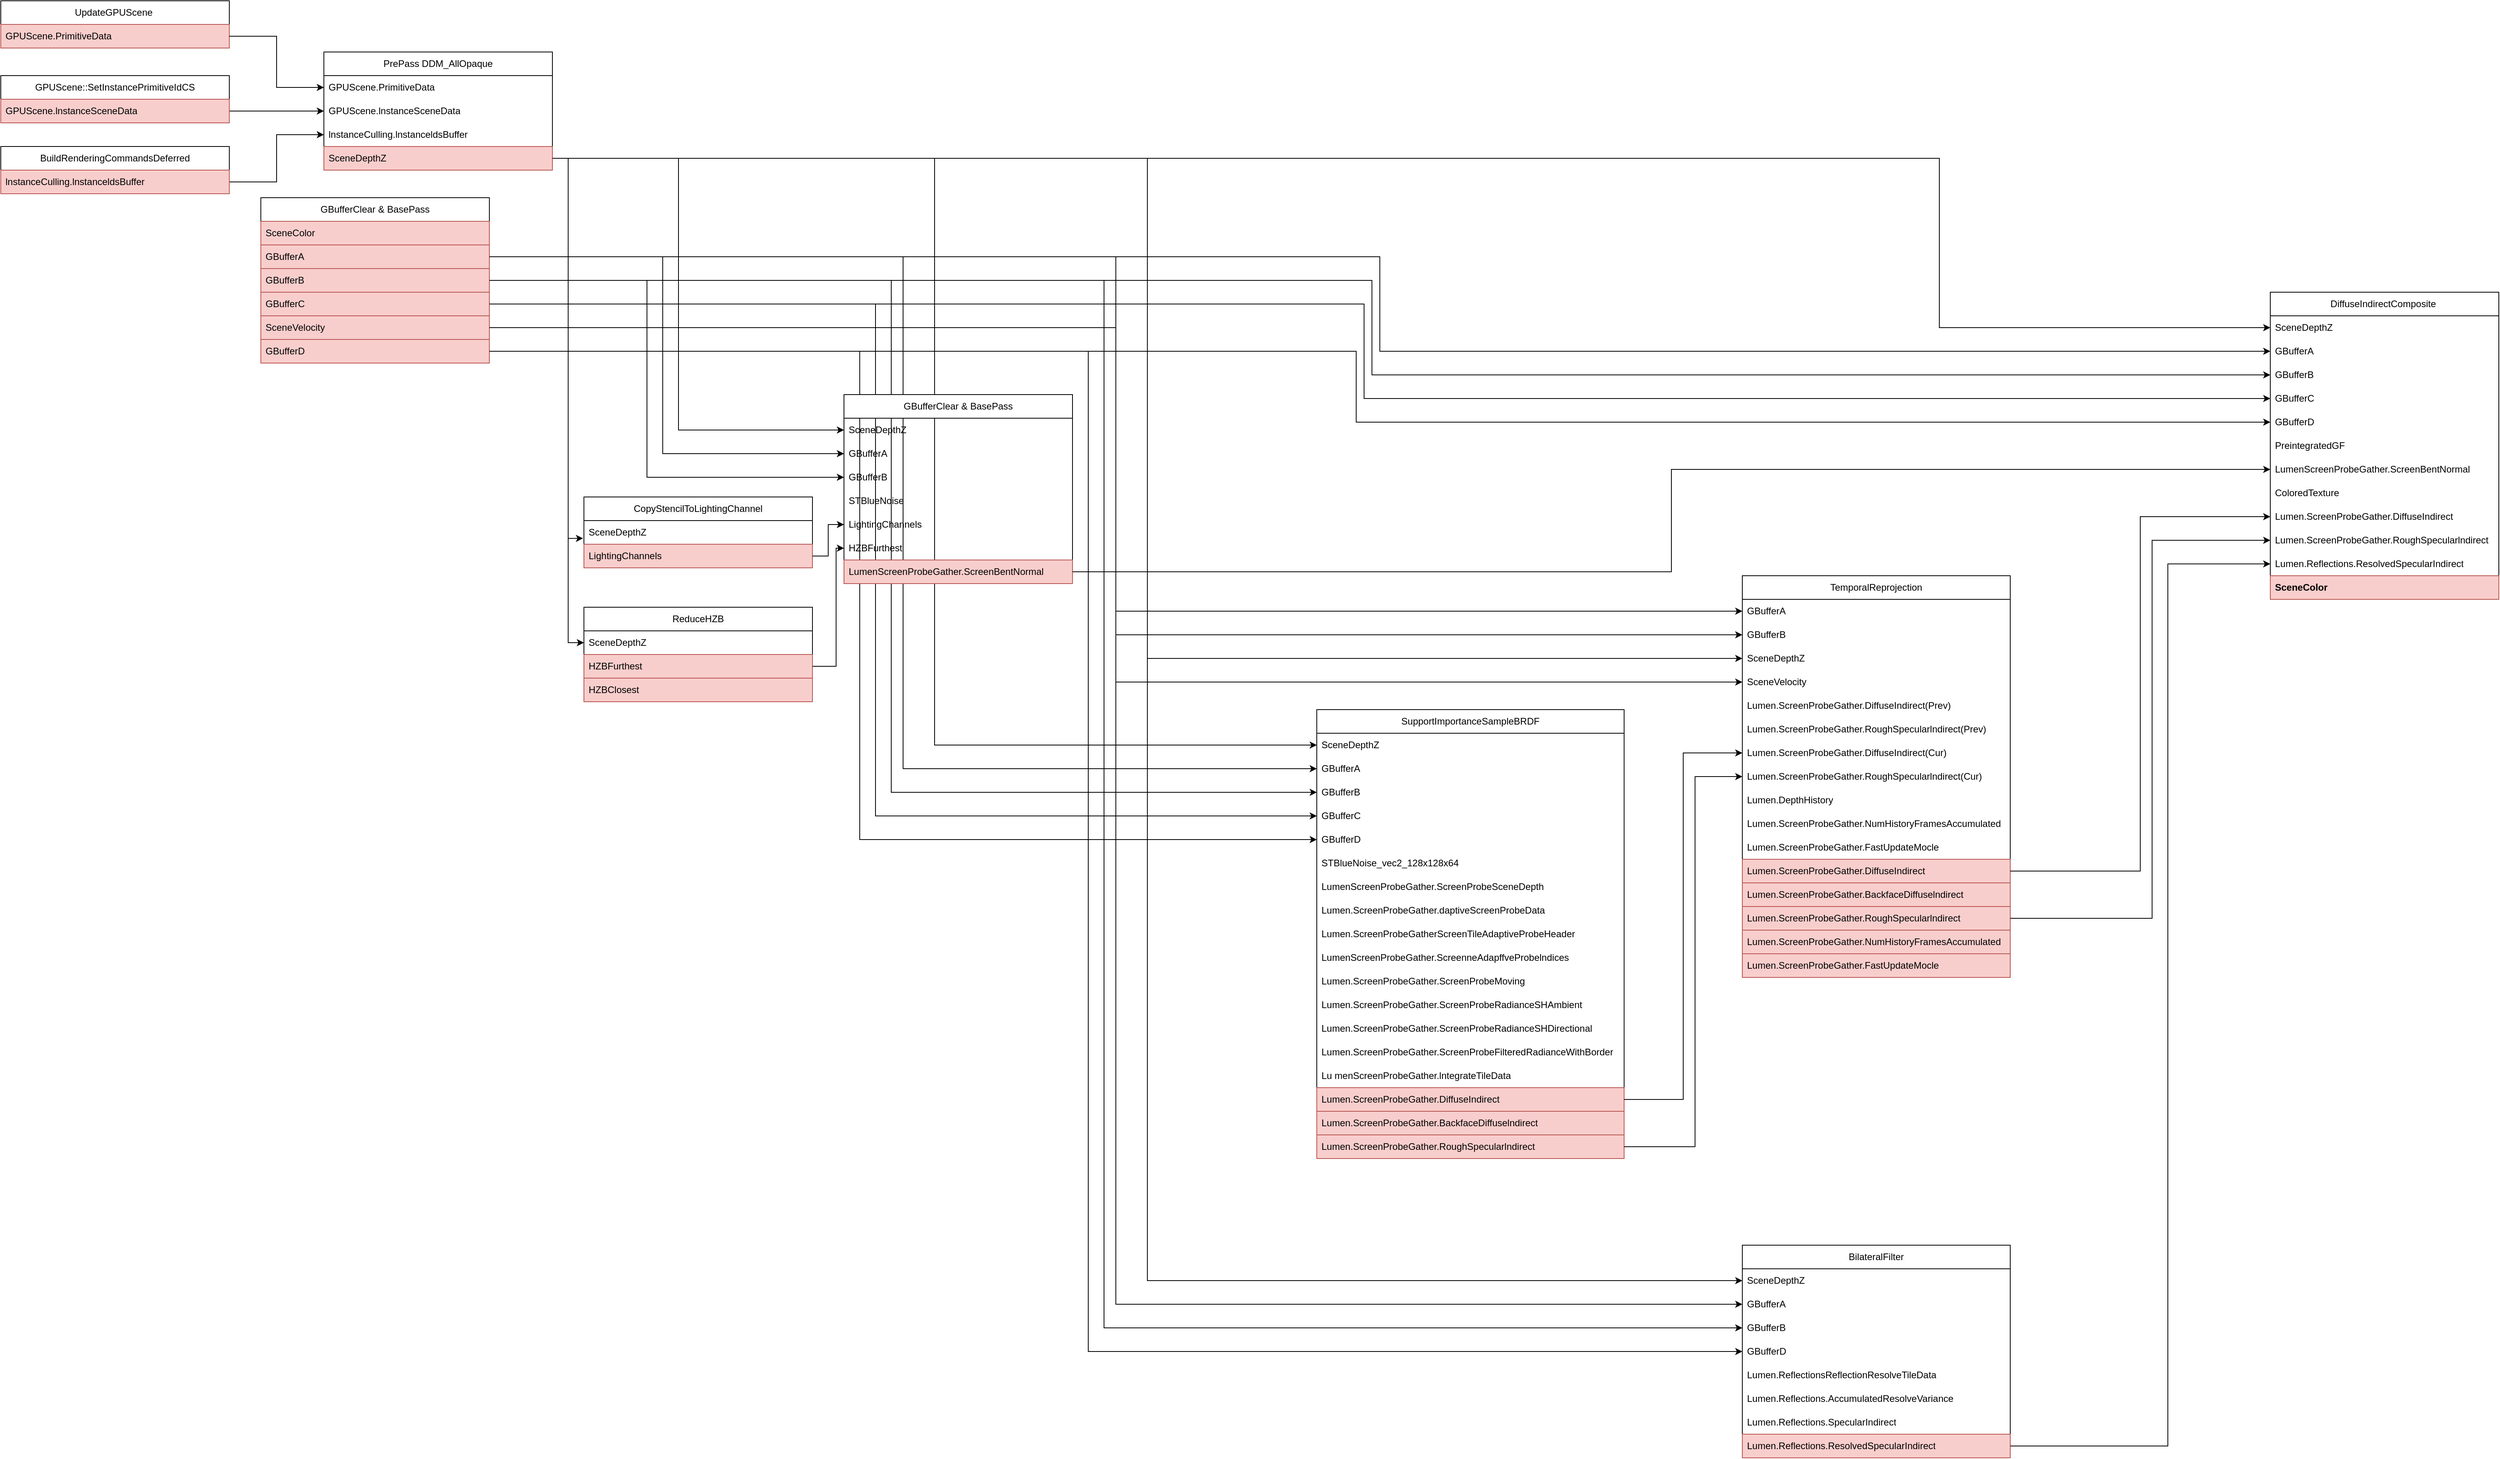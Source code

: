 <mxfile version="21.7.1" type="github">
  <diagram name="第 1 页" id="4HU5hoyHUDPmbO6uAjSz">
    <mxGraphModel dx="4314" dy="4370" grid="1" gridSize="10" guides="1" tooltips="1" connect="1" arrows="1" fold="1" page="1" pageScale="1" pageWidth="2339" pageHeight="3300" math="0" shadow="0">
      <root>
        <mxCell id="0" />
        <mxCell id="1" parent="0" />
        <mxCell id="sMzdsqoYVpJZI5a0lB-9-184" style="edgeStyle=orthogonalEdgeStyle;rounded=0;orthogonalLoop=1;jettySize=auto;html=1;entryX=0;entryY=0.5;entryDx=0;entryDy=0;" edge="1" parent="1" source="sMzdsqoYVpJZI5a0lB-9-53" target="sMzdsqoYVpJZI5a0lB-9-159">
          <mxGeometry relative="1" as="geometry" />
        </mxCell>
        <mxCell id="sMzdsqoYVpJZI5a0lB-9-183" style="edgeStyle=orthogonalEdgeStyle;rounded=0;orthogonalLoop=1;jettySize=auto;html=1;" edge="1" parent="1" source="sMzdsqoYVpJZI5a0lB-9-78" target="sMzdsqoYVpJZI5a0lB-9-173">
          <mxGeometry relative="1" as="geometry">
            <Array as="points">
              <mxPoint x="100" y="435" />
              <mxPoint x="100" y="1055" />
            </Array>
          </mxGeometry>
        </mxCell>
        <mxCell id="sMzdsqoYVpJZI5a0lB-9-182" style="edgeStyle=orthogonalEdgeStyle;rounded=0;orthogonalLoop=1;jettySize=auto;html=1;entryX=0;entryY=0.5;entryDx=0;entryDy=0;" edge="1" parent="1" source="sMzdsqoYVpJZI5a0lB-9-76" target="sMzdsqoYVpJZI5a0lB-9-174">
          <mxGeometry relative="1" as="geometry">
            <Array as="points">
              <mxPoint x="120" y="375" />
              <mxPoint x="120" y="1025" />
            </Array>
          </mxGeometry>
        </mxCell>
        <mxCell id="sMzdsqoYVpJZI5a0lB-9-180" style="edgeStyle=orthogonalEdgeStyle;rounded=0;orthogonalLoop=1;jettySize=auto;html=1;entryX=0;entryY=0.5;entryDx=0;entryDy=0;" edge="1" parent="1" source="sMzdsqoYVpJZI5a0lB-9-74" target="sMzdsqoYVpJZI5a0lB-9-157">
          <mxGeometry relative="1" as="geometry" />
        </mxCell>
        <mxCell id="sMzdsqoYVpJZI5a0lB-9-181" style="edgeStyle=orthogonalEdgeStyle;rounded=0;orthogonalLoop=1;jettySize=auto;html=1;entryX=0;entryY=0.5;entryDx=0;entryDy=0;" edge="1" parent="1" source="sMzdsqoYVpJZI5a0lB-9-75" target="sMzdsqoYVpJZI5a0lB-9-158">
          <mxGeometry relative="1" as="geometry">
            <Array as="points">
              <mxPoint x="140" y="345" />
              <mxPoint x="140" y="995" />
            </Array>
          </mxGeometry>
        </mxCell>
        <mxCell id="sMzdsqoYVpJZI5a0lB-9-35" value="DiffuseIndirectComposite&amp;nbsp;" style="swimlane;fontStyle=0;childLayout=stackLayout;horizontal=1;startSize=30;horizontalStack=0;resizeParent=1;resizeParentMax=0;resizeLast=0;collapsible=1;marginBottom=0;whiteSpace=wrap;html=1;" vertex="1" parent="1">
          <mxGeometry x="1890" y="360" width="290" height="390" as="geometry" />
        </mxCell>
        <mxCell id="sMzdsqoYVpJZI5a0lB-9-36" value="SceneDepthZ" style="text;strokeColor=none;fillColor=none;align=left;verticalAlign=middle;spacingLeft=4;spacingRight=4;overflow=hidden;points=[[0,0.5],[1,0.5]];portConstraint=eastwest;rotatable=0;whiteSpace=wrap;html=1;" vertex="1" parent="sMzdsqoYVpJZI5a0lB-9-35">
          <mxGeometry y="30" width="290" height="30" as="geometry" />
        </mxCell>
        <mxCell id="sMzdsqoYVpJZI5a0lB-9-37" value="GBufferA" style="text;strokeColor=none;fillColor=none;align=left;verticalAlign=middle;spacingLeft=4;spacingRight=4;overflow=hidden;points=[[0,0.5],[1,0.5]];portConstraint=eastwest;rotatable=0;whiteSpace=wrap;html=1;" vertex="1" parent="sMzdsqoYVpJZI5a0lB-9-35">
          <mxGeometry y="60" width="290" height="30" as="geometry" />
        </mxCell>
        <mxCell id="sMzdsqoYVpJZI5a0lB-9-38" value="GBufferB" style="text;strokeColor=none;fillColor=none;align=left;verticalAlign=middle;spacingLeft=4;spacingRight=4;overflow=hidden;points=[[0,0.5],[1,0.5]];portConstraint=eastwest;rotatable=0;whiteSpace=wrap;html=1;" vertex="1" parent="sMzdsqoYVpJZI5a0lB-9-35">
          <mxGeometry y="90" width="290" height="30" as="geometry" />
        </mxCell>
        <mxCell id="sMzdsqoYVpJZI5a0lB-9-41" value="GBufferC&amp;nbsp;" style="text;strokeColor=none;fillColor=none;align=left;verticalAlign=middle;spacingLeft=4;spacingRight=4;overflow=hidden;points=[[0,0.5],[1,0.5]];portConstraint=eastwest;rotatable=0;whiteSpace=wrap;html=1;" vertex="1" parent="sMzdsqoYVpJZI5a0lB-9-35">
          <mxGeometry y="120" width="290" height="30" as="geometry" />
        </mxCell>
        <mxCell id="sMzdsqoYVpJZI5a0lB-9-42" value="GBufferD&amp;nbsp;" style="text;strokeColor=none;fillColor=none;align=left;verticalAlign=middle;spacingLeft=4;spacingRight=4;overflow=hidden;points=[[0,0.5],[1,0.5]];portConstraint=eastwest;rotatable=0;whiteSpace=wrap;html=1;" vertex="1" parent="sMzdsqoYVpJZI5a0lB-9-35">
          <mxGeometry y="150" width="290" height="30" as="geometry" />
        </mxCell>
        <mxCell id="sMzdsqoYVpJZI5a0lB-9-43" value="PreintegratedGF" style="text;strokeColor=none;fillColor=none;align=left;verticalAlign=middle;spacingLeft=4;spacingRight=4;overflow=hidden;points=[[0,0.5],[1,0.5]];portConstraint=eastwest;rotatable=0;whiteSpace=wrap;html=1;" vertex="1" parent="sMzdsqoYVpJZI5a0lB-9-35">
          <mxGeometry y="180" width="290" height="30" as="geometry" />
        </mxCell>
        <mxCell id="sMzdsqoYVpJZI5a0lB-9-44" value="LumenScreenProbeGather.ScreenBentNormal" style="text;strokeColor=none;fillColor=none;align=left;verticalAlign=middle;spacingLeft=4;spacingRight=4;overflow=hidden;points=[[0,0.5],[1,0.5]];portConstraint=eastwest;rotatable=0;whiteSpace=wrap;html=1;" vertex="1" parent="sMzdsqoYVpJZI5a0lB-9-35">
          <mxGeometry y="210" width="290" height="30" as="geometry" />
        </mxCell>
        <mxCell id="sMzdsqoYVpJZI5a0lB-9-45" value="ColoredTexture" style="text;strokeColor=none;fillColor=none;align=left;verticalAlign=middle;spacingLeft=4;spacingRight=4;overflow=hidden;points=[[0,0.5],[1,0.5]];portConstraint=eastwest;rotatable=0;whiteSpace=wrap;html=1;" vertex="1" parent="sMzdsqoYVpJZI5a0lB-9-35">
          <mxGeometry y="240" width="290" height="30" as="geometry" />
        </mxCell>
        <mxCell id="sMzdsqoYVpJZI5a0lB-9-46" value="Lumen.ScreenProbeGather.DiffuseIndirect" style="text;strokeColor=none;fillColor=none;align=left;verticalAlign=middle;spacingLeft=4;spacingRight=4;overflow=hidden;points=[[0,0.5],[1,0.5]];portConstraint=eastwest;rotatable=0;whiteSpace=wrap;html=1;" vertex="1" parent="sMzdsqoYVpJZI5a0lB-9-35">
          <mxGeometry y="270" width="290" height="30" as="geometry" />
        </mxCell>
        <mxCell id="sMzdsqoYVpJZI5a0lB-9-47" value="Lumen.ScreenProbeGather.RoughSpecularlndirect" style="text;strokeColor=none;fillColor=none;align=left;verticalAlign=middle;spacingLeft=4;spacingRight=4;overflow=hidden;points=[[0,0.5],[1,0.5]];portConstraint=eastwest;rotatable=0;whiteSpace=wrap;html=1;" vertex="1" parent="sMzdsqoYVpJZI5a0lB-9-35">
          <mxGeometry y="300" width="290" height="30" as="geometry" />
        </mxCell>
        <mxCell id="sMzdsqoYVpJZI5a0lB-9-48" value="Lumen.Reflections.ResolvedSpecularIndirect" style="text;strokeColor=none;fillColor=none;align=left;verticalAlign=middle;spacingLeft=4;spacingRight=4;overflow=hidden;points=[[0,0.5],[1,0.5]];portConstraint=eastwest;rotatable=0;whiteSpace=wrap;html=1;" vertex="1" parent="sMzdsqoYVpJZI5a0lB-9-35">
          <mxGeometry y="330" width="290" height="30" as="geometry" />
        </mxCell>
        <mxCell id="sMzdsqoYVpJZI5a0lB-9-50" value="&lt;b&gt;SceneColor&lt;/b&gt;" style="text;strokeColor=#b85450;fillColor=#f8cecc;align=left;verticalAlign=middle;spacingLeft=4;spacingRight=4;overflow=hidden;points=[[0,0.5],[1,0.5]];portConstraint=eastwest;rotatable=0;whiteSpace=wrap;html=1;" vertex="1" parent="sMzdsqoYVpJZI5a0lB-9-35">
          <mxGeometry y="360" width="290" height="30" as="geometry" />
        </mxCell>
        <mxCell id="sMzdsqoYVpJZI5a0lB-9-52" value="PrePass&amp;nbsp;DDM_AllOpaque" style="swimlane;fontStyle=0;childLayout=stackLayout;horizontal=1;startSize=30;horizontalStack=0;resizeParent=1;resizeParentMax=0;resizeLast=0;collapsible=1;marginBottom=0;whiteSpace=wrap;html=1;" vertex="1" parent="1">
          <mxGeometry x="-580" y="55" width="290" height="150" as="geometry" />
        </mxCell>
        <mxCell id="sMzdsqoYVpJZI5a0lB-9-56" value="GPUScene.PrimitiveData" style="text;align=left;verticalAlign=middle;spacingLeft=4;spacingRight=4;overflow=hidden;points=[[0,0.5],[1,0.5]];portConstraint=eastwest;rotatable=0;whiteSpace=wrap;html=1;" vertex="1" parent="sMzdsqoYVpJZI5a0lB-9-52">
          <mxGeometry y="30" width="290" height="30" as="geometry" />
        </mxCell>
        <mxCell id="sMzdsqoYVpJZI5a0lB-9-57" value="GPUScene.lnstanceSceneData" style="text;align=left;verticalAlign=middle;spacingLeft=4;spacingRight=4;overflow=hidden;points=[[0,0.5],[1,0.5]];portConstraint=eastwest;rotatable=0;whiteSpace=wrap;html=1;" vertex="1" parent="sMzdsqoYVpJZI5a0lB-9-52">
          <mxGeometry y="60" width="290" height="30" as="geometry" />
        </mxCell>
        <mxCell id="sMzdsqoYVpJZI5a0lB-9-58" value="lnstanceCulling.lnstanceldsBuffer" style="text;align=left;verticalAlign=middle;spacingLeft=4;spacingRight=4;overflow=hidden;points=[[0,0.5],[1,0.5]];portConstraint=eastwest;rotatable=0;whiteSpace=wrap;html=1;" vertex="1" parent="sMzdsqoYVpJZI5a0lB-9-52">
          <mxGeometry y="90" width="290" height="30" as="geometry" />
        </mxCell>
        <mxCell id="sMzdsqoYVpJZI5a0lB-9-53" value="SceneDepthZ" style="text;strokeColor=#b85450;fillColor=#f8cecc;align=left;verticalAlign=middle;spacingLeft=4;spacingRight=4;overflow=hidden;points=[[0,0.5],[1,0.5]];portConstraint=eastwest;rotatable=0;whiteSpace=wrap;html=1;" vertex="1" parent="sMzdsqoYVpJZI5a0lB-9-52">
          <mxGeometry y="120" width="290" height="30" as="geometry" />
        </mxCell>
        <mxCell id="sMzdsqoYVpJZI5a0lB-9-60" value="UpdateGPUScene&amp;nbsp;" style="swimlane;fontStyle=0;childLayout=stackLayout;horizontal=1;startSize=30;horizontalStack=0;resizeParent=1;resizeParentMax=0;resizeLast=0;collapsible=1;marginBottom=0;whiteSpace=wrap;html=1;" vertex="1" parent="1">
          <mxGeometry x="-990" y="-10" width="290" height="60" as="geometry" />
        </mxCell>
        <mxCell id="sMzdsqoYVpJZI5a0lB-9-63" value="GPUScene.PrimitiveData" style="text;strokeColor=#b85450;fillColor=#f8cecc;align=left;verticalAlign=middle;spacingLeft=4;spacingRight=4;overflow=hidden;points=[[0,0.5],[1,0.5]];portConstraint=eastwest;rotatable=0;whiteSpace=wrap;html=1;" vertex="1" parent="sMzdsqoYVpJZI5a0lB-9-60">
          <mxGeometry y="30" width="290" height="30" as="geometry" />
        </mxCell>
        <mxCell id="sMzdsqoYVpJZI5a0lB-9-69" style="edgeStyle=orthogonalEdgeStyle;rounded=0;orthogonalLoop=1;jettySize=auto;html=1;exitX=1;exitY=0.75;exitDx=0;exitDy=0;entryX=0;entryY=0.5;entryDx=0;entryDy=0;" edge="1" parent="1" source="sMzdsqoYVpJZI5a0lB-9-64" target="sMzdsqoYVpJZI5a0lB-9-57">
          <mxGeometry relative="1" as="geometry" />
        </mxCell>
        <mxCell id="sMzdsqoYVpJZI5a0lB-9-64" value="GPUScene::SetInstancePrimitiveIdCS" style="swimlane;fontStyle=0;childLayout=stackLayout;horizontal=1;startSize=30;horizontalStack=0;resizeParent=1;resizeParentMax=0;resizeLast=0;collapsible=1;marginBottom=0;whiteSpace=wrap;html=1;" vertex="1" parent="1">
          <mxGeometry x="-990" y="85" width="290" height="60" as="geometry" />
        </mxCell>
        <mxCell id="sMzdsqoYVpJZI5a0lB-9-65" value="GPUScene.lnstanceSceneData" style="text;strokeColor=#b85450;fillColor=#f8cecc;align=left;verticalAlign=middle;spacingLeft=4;spacingRight=4;overflow=hidden;points=[[0,0.5],[1,0.5]];portConstraint=eastwest;rotatable=0;whiteSpace=wrap;html=1;" vertex="1" parent="sMzdsqoYVpJZI5a0lB-9-64">
          <mxGeometry y="30" width="290" height="30" as="geometry" />
        </mxCell>
        <mxCell id="sMzdsqoYVpJZI5a0lB-9-70" style="edgeStyle=orthogonalEdgeStyle;rounded=0;orthogonalLoop=1;jettySize=auto;html=1;exitX=1;exitY=0.75;exitDx=0;exitDy=0;entryX=0;entryY=0.5;entryDx=0;entryDy=0;" edge="1" parent="1" source="sMzdsqoYVpJZI5a0lB-9-66" target="sMzdsqoYVpJZI5a0lB-9-58">
          <mxGeometry relative="1" as="geometry" />
        </mxCell>
        <mxCell id="sMzdsqoYVpJZI5a0lB-9-66" value="BuildRenderingCommandsDeferred" style="swimlane;fontStyle=0;childLayout=stackLayout;horizontal=1;startSize=30;horizontalStack=0;resizeParent=1;resizeParentMax=0;resizeLast=0;collapsible=1;marginBottom=0;whiteSpace=wrap;html=1;" vertex="1" parent="1">
          <mxGeometry x="-990" y="175" width="290" height="60" as="geometry" />
        </mxCell>
        <mxCell id="sMzdsqoYVpJZI5a0lB-9-67" value="lnstanceCulling.lnstanceldsBuffer" style="text;strokeColor=#b85450;fillColor=#f8cecc;align=left;verticalAlign=middle;spacingLeft=4;spacingRight=4;overflow=hidden;points=[[0,0.5],[1,0.5]];portConstraint=eastwest;rotatable=0;whiteSpace=wrap;html=1;" vertex="1" parent="sMzdsqoYVpJZI5a0lB-9-66">
          <mxGeometry y="30" width="290" height="30" as="geometry" />
        </mxCell>
        <mxCell id="sMzdsqoYVpJZI5a0lB-9-68" style="edgeStyle=orthogonalEdgeStyle;rounded=0;orthogonalLoop=1;jettySize=auto;html=1;entryX=0;entryY=0.5;entryDx=0;entryDy=0;" edge="1" parent="1" source="sMzdsqoYVpJZI5a0lB-9-63" target="sMzdsqoYVpJZI5a0lB-9-56">
          <mxGeometry relative="1" as="geometry" />
        </mxCell>
        <mxCell id="sMzdsqoYVpJZI5a0lB-9-71" style="edgeStyle=orthogonalEdgeStyle;rounded=0;orthogonalLoop=1;jettySize=auto;html=1;" edge="1" parent="1" source="sMzdsqoYVpJZI5a0lB-9-53" target="sMzdsqoYVpJZI5a0lB-9-36">
          <mxGeometry relative="1" as="geometry">
            <Array as="points">
              <mxPoint x="1470" y="190" />
              <mxPoint x="1470" y="405" />
            </Array>
          </mxGeometry>
        </mxCell>
        <mxCell id="sMzdsqoYVpJZI5a0lB-9-72" value="GBufferClear &amp;amp; BasePass" style="swimlane;fontStyle=0;childLayout=stackLayout;horizontal=1;startSize=30;horizontalStack=0;resizeParent=1;resizeParentMax=0;resizeLast=0;collapsible=1;marginBottom=0;whiteSpace=wrap;html=1;" vertex="1" parent="1">
          <mxGeometry x="-660" y="240" width="290" height="210" as="geometry" />
        </mxCell>
        <mxCell id="sMzdsqoYVpJZI5a0lB-9-73" value="SceneColor" style="text;align=left;verticalAlign=middle;spacingLeft=4;spacingRight=4;overflow=hidden;points=[[0,0.5],[1,0.5]];portConstraint=eastwest;rotatable=0;whiteSpace=wrap;html=1;fillColor=#f8cecc;strokeColor=#b85450;" vertex="1" parent="sMzdsqoYVpJZI5a0lB-9-72">
          <mxGeometry y="30" width="290" height="30" as="geometry" />
        </mxCell>
        <mxCell id="sMzdsqoYVpJZI5a0lB-9-74" value="GBufferA&amp;nbsp;" style="text;align=left;verticalAlign=middle;spacingLeft=4;spacingRight=4;overflow=hidden;points=[[0,0.5],[1,0.5]];portConstraint=eastwest;rotatable=0;whiteSpace=wrap;html=1;fillColor=#f8cecc;strokeColor=#b85450;" vertex="1" parent="sMzdsqoYVpJZI5a0lB-9-72">
          <mxGeometry y="60" width="290" height="30" as="geometry" />
        </mxCell>
        <mxCell id="sMzdsqoYVpJZI5a0lB-9-75" value="GBufferB&amp;nbsp;" style="text;align=left;verticalAlign=middle;spacingLeft=4;spacingRight=4;overflow=hidden;points=[[0,0.5],[1,0.5]];portConstraint=eastwest;rotatable=0;whiteSpace=wrap;html=1;fillColor=#f8cecc;strokeColor=#b85450;" vertex="1" parent="sMzdsqoYVpJZI5a0lB-9-72">
          <mxGeometry y="90" width="290" height="30" as="geometry" />
        </mxCell>
        <mxCell id="sMzdsqoYVpJZI5a0lB-9-76" value="GBufferC&amp;nbsp;" style="text;strokeColor=#b85450;fillColor=#f8cecc;align=left;verticalAlign=middle;spacingLeft=4;spacingRight=4;overflow=hidden;points=[[0,0.5],[1,0.5]];portConstraint=eastwest;rotatable=0;whiteSpace=wrap;html=1;" vertex="1" parent="sMzdsqoYVpJZI5a0lB-9-72">
          <mxGeometry y="120" width="290" height="30" as="geometry" />
        </mxCell>
        <mxCell id="sMzdsqoYVpJZI5a0lB-9-79" value="SceneVelocity" style="text;strokeColor=#b85450;fillColor=#f8cecc;align=left;verticalAlign=middle;spacingLeft=4;spacingRight=4;overflow=hidden;points=[[0,0.5],[1,0.5]];portConstraint=eastwest;rotatable=0;whiteSpace=wrap;html=1;" vertex="1" parent="sMzdsqoYVpJZI5a0lB-9-72">
          <mxGeometry y="150" width="290" height="30" as="geometry" />
        </mxCell>
        <mxCell id="sMzdsqoYVpJZI5a0lB-9-78" value="GBufferD&amp;nbsp;" style="text;strokeColor=#b85450;fillColor=#f8cecc;align=left;verticalAlign=middle;spacingLeft=4;spacingRight=4;overflow=hidden;points=[[0,0.5],[1,0.5]];portConstraint=eastwest;rotatable=0;whiteSpace=wrap;html=1;" vertex="1" parent="sMzdsqoYVpJZI5a0lB-9-72">
          <mxGeometry y="180" width="290" height="30" as="geometry" />
        </mxCell>
        <mxCell id="sMzdsqoYVpJZI5a0lB-9-89" value="GBufferClear &amp;amp; BasePass" style="swimlane;fontStyle=0;childLayout=stackLayout;horizontal=1;startSize=30;horizontalStack=0;resizeParent=1;resizeParentMax=0;resizeLast=0;collapsible=1;marginBottom=0;whiteSpace=wrap;html=1;" vertex="1" parent="1">
          <mxGeometry x="80" y="490" width="290" height="240" as="geometry" />
        </mxCell>
        <mxCell id="sMzdsqoYVpJZI5a0lB-9-90" value="SceneDepthZ&amp;nbsp;" style="text;align=left;verticalAlign=middle;spacingLeft=4;spacingRight=4;overflow=hidden;points=[[0,0.5],[1,0.5]];portConstraint=eastwest;rotatable=0;whiteSpace=wrap;html=1;" vertex="1" parent="sMzdsqoYVpJZI5a0lB-9-89">
          <mxGeometry y="30" width="290" height="30" as="geometry" />
        </mxCell>
        <mxCell id="sMzdsqoYVpJZI5a0lB-9-91" value="GBufferA&amp;nbsp;" style="text;align=left;verticalAlign=middle;spacingLeft=4;spacingRight=4;overflow=hidden;points=[[0,0.5],[1,0.5]];portConstraint=eastwest;rotatable=0;whiteSpace=wrap;html=1;" vertex="1" parent="sMzdsqoYVpJZI5a0lB-9-89">
          <mxGeometry y="60" width="290" height="30" as="geometry" />
        </mxCell>
        <mxCell id="sMzdsqoYVpJZI5a0lB-9-92" value="GBufferB&amp;nbsp;" style="text;align=left;verticalAlign=middle;spacingLeft=4;spacingRight=4;overflow=hidden;points=[[0,0.5],[1,0.5]];portConstraint=eastwest;rotatable=0;whiteSpace=wrap;html=1;" vertex="1" parent="sMzdsqoYVpJZI5a0lB-9-89">
          <mxGeometry y="90" width="290" height="30" as="geometry" />
        </mxCell>
        <mxCell id="sMzdsqoYVpJZI5a0lB-9-93" value="STBlueNoise&amp;nbsp;" style="text;align=left;verticalAlign=middle;spacingLeft=4;spacingRight=4;overflow=hidden;points=[[0,0.5],[1,0.5]];portConstraint=eastwest;rotatable=0;whiteSpace=wrap;html=1;" vertex="1" parent="sMzdsqoYVpJZI5a0lB-9-89">
          <mxGeometry y="120" width="290" height="30" as="geometry" />
        </mxCell>
        <mxCell id="sMzdsqoYVpJZI5a0lB-9-94" value="LightingChannels" style="text;align=left;verticalAlign=middle;spacingLeft=4;spacingRight=4;overflow=hidden;points=[[0,0.5],[1,0.5]];portConstraint=eastwest;rotatable=0;whiteSpace=wrap;html=1;" vertex="1" parent="sMzdsqoYVpJZI5a0lB-9-89">
          <mxGeometry y="150" width="290" height="30" as="geometry" />
        </mxCell>
        <mxCell id="sMzdsqoYVpJZI5a0lB-9-95" value="HZBFurthest&amp;nbsp;" style="text;align=left;verticalAlign=middle;spacingLeft=4;spacingRight=4;overflow=hidden;points=[[0,0.5],[1,0.5]];portConstraint=eastwest;rotatable=0;whiteSpace=wrap;html=1;" vertex="1" parent="sMzdsqoYVpJZI5a0lB-9-89">
          <mxGeometry y="180" width="290" height="30" as="geometry" />
        </mxCell>
        <mxCell id="sMzdsqoYVpJZI5a0lB-9-96" value="LumenScreenProbeGather.ScreenBentNormal" style="text;strokeColor=#b85450;fillColor=#f8cecc;align=left;verticalAlign=middle;spacingLeft=4;spacingRight=4;overflow=hidden;points=[[0,0.5],[1,0.5]];portConstraint=eastwest;rotatable=0;whiteSpace=wrap;html=1;" vertex="1" parent="sMzdsqoYVpJZI5a0lB-9-89">
          <mxGeometry y="210" width="290" height="30" as="geometry" />
        </mxCell>
        <mxCell id="sMzdsqoYVpJZI5a0lB-9-105" style="edgeStyle=orthogonalEdgeStyle;rounded=0;orthogonalLoop=1;jettySize=auto;html=1;" edge="1" parent="1" source="sMzdsqoYVpJZI5a0lB-9-53" target="sMzdsqoYVpJZI5a0lB-9-90">
          <mxGeometry relative="1" as="geometry">
            <Array as="points">
              <mxPoint x="-130" y="190" />
              <mxPoint x="-130" y="535" />
            </Array>
          </mxGeometry>
        </mxCell>
        <mxCell id="sMzdsqoYVpJZI5a0lB-9-106" style="edgeStyle=orthogonalEdgeStyle;rounded=0;orthogonalLoop=1;jettySize=auto;html=1;" edge="1" parent="1" source="sMzdsqoYVpJZI5a0lB-9-74" target="sMzdsqoYVpJZI5a0lB-9-91">
          <mxGeometry relative="1" as="geometry">
            <Array as="points">
              <mxPoint x="-150" y="315" />
              <mxPoint x="-150" y="565" />
            </Array>
          </mxGeometry>
        </mxCell>
        <mxCell id="sMzdsqoYVpJZI5a0lB-9-107" style="edgeStyle=orthogonalEdgeStyle;rounded=0;orthogonalLoop=1;jettySize=auto;html=1;entryX=0;entryY=0.5;entryDx=0;entryDy=0;" edge="1" parent="1" source="sMzdsqoYVpJZI5a0lB-9-75" target="sMzdsqoYVpJZI5a0lB-9-92">
          <mxGeometry relative="1" as="geometry">
            <Array as="points">
              <mxPoint x="-170" y="345" />
              <mxPoint x="-170" y="595" />
            </Array>
          </mxGeometry>
        </mxCell>
        <mxCell id="sMzdsqoYVpJZI5a0lB-9-108" style="edgeStyle=orthogonalEdgeStyle;rounded=0;orthogonalLoop=1;jettySize=auto;html=1;" edge="1" parent="1" source="sMzdsqoYVpJZI5a0lB-9-96" target="sMzdsqoYVpJZI5a0lB-9-44">
          <mxGeometry relative="1" as="geometry" />
        </mxCell>
        <mxCell id="sMzdsqoYVpJZI5a0lB-9-109" style="edgeStyle=orthogonalEdgeStyle;rounded=0;orthogonalLoop=1;jettySize=auto;html=1;" edge="1" parent="1" source="sMzdsqoYVpJZI5a0lB-9-74" target="sMzdsqoYVpJZI5a0lB-9-37">
          <mxGeometry relative="1" as="geometry" />
        </mxCell>
        <mxCell id="sMzdsqoYVpJZI5a0lB-9-110" style="edgeStyle=orthogonalEdgeStyle;rounded=0;orthogonalLoop=1;jettySize=auto;html=1;" edge="1" parent="1" source="sMzdsqoYVpJZI5a0lB-9-75" target="sMzdsqoYVpJZI5a0lB-9-38">
          <mxGeometry relative="1" as="geometry">
            <Array as="points">
              <mxPoint x="750" y="345" />
              <mxPoint x="750" y="465" />
            </Array>
          </mxGeometry>
        </mxCell>
        <mxCell id="sMzdsqoYVpJZI5a0lB-9-111" style="edgeStyle=orthogonalEdgeStyle;rounded=0;orthogonalLoop=1;jettySize=auto;html=1;entryX=0;entryY=0.5;entryDx=0;entryDy=0;" edge="1" parent="1" source="sMzdsqoYVpJZI5a0lB-9-76" target="sMzdsqoYVpJZI5a0lB-9-41">
          <mxGeometry relative="1" as="geometry">
            <Array as="points">
              <mxPoint x="740" y="375" />
              <mxPoint x="740" y="495" />
            </Array>
          </mxGeometry>
        </mxCell>
        <mxCell id="sMzdsqoYVpJZI5a0lB-9-112" style="edgeStyle=orthogonalEdgeStyle;rounded=0;orthogonalLoop=1;jettySize=auto;html=1;" edge="1" parent="1" source="sMzdsqoYVpJZI5a0lB-9-78" target="sMzdsqoYVpJZI5a0lB-9-42">
          <mxGeometry relative="1" as="geometry">
            <Array as="points">
              <mxPoint x="730" y="435" />
              <mxPoint x="730" y="525" />
            </Array>
          </mxGeometry>
        </mxCell>
        <mxCell id="sMzdsqoYVpJZI5a0lB-9-114" value="&lt;span style=&quot;color: rgb(0, 0, 0); font-family: Helvetica; font-size: 12px; font-style: normal; font-variant-ligatures: normal; font-variant-caps: normal; font-weight: 400; letter-spacing: normal; orphans: 2; text-align: left; text-indent: 0px; text-transform: none; widows: 2; word-spacing: 0px; -webkit-text-stroke-width: 0px; background-color: rgb(251, 251, 251); text-decoration-thickness: initial; text-decoration-style: initial; text-decoration-color: initial; float: none; display: inline !important;&quot;&gt;CopyStencilToLightingChannel&lt;/span&gt;" style="swimlane;fontStyle=0;childLayout=stackLayout;horizontal=1;startSize=30;horizontalStack=0;resizeParent=1;resizeParentMax=0;resizeLast=0;collapsible=1;marginBottom=0;whiteSpace=wrap;html=1;" vertex="1" parent="1">
          <mxGeometry x="-250" y="620" width="290" height="90" as="geometry" />
        </mxCell>
        <mxCell id="sMzdsqoYVpJZI5a0lB-9-115" value="SceneDepthZ" style="text;align=left;verticalAlign=middle;spacingLeft=4;spacingRight=4;overflow=hidden;points=[[0,0.5],[1,0.5]];portConstraint=eastwest;rotatable=0;whiteSpace=wrap;html=1;" vertex="1" parent="sMzdsqoYVpJZI5a0lB-9-114">
          <mxGeometry y="30" width="290" height="30" as="geometry" />
        </mxCell>
        <mxCell id="sMzdsqoYVpJZI5a0lB-9-118" value="LightingChannels" style="text;strokeColor=#b85450;fillColor=#f8cecc;align=left;verticalAlign=middle;spacingLeft=4;spacingRight=4;overflow=hidden;points=[[0,0.5],[1,0.5]];portConstraint=eastwest;rotatable=0;whiteSpace=wrap;html=1;" vertex="1" parent="sMzdsqoYVpJZI5a0lB-9-114">
          <mxGeometry y="60" width="290" height="30" as="geometry" />
        </mxCell>
        <mxCell id="sMzdsqoYVpJZI5a0lB-9-119" style="edgeStyle=orthogonalEdgeStyle;rounded=0;orthogonalLoop=1;jettySize=auto;html=1;entryX=-0.004;entryY=0.752;entryDx=0;entryDy=0;entryPerimeter=0;" edge="1" parent="1" source="sMzdsqoYVpJZI5a0lB-9-53" target="sMzdsqoYVpJZI5a0lB-9-115">
          <mxGeometry relative="1" as="geometry" />
        </mxCell>
        <mxCell id="sMzdsqoYVpJZI5a0lB-9-120" style="edgeStyle=orthogonalEdgeStyle;rounded=0;orthogonalLoop=1;jettySize=auto;html=1;" edge="1" parent="1" source="sMzdsqoYVpJZI5a0lB-9-118" target="sMzdsqoYVpJZI5a0lB-9-94">
          <mxGeometry relative="1" as="geometry" />
        </mxCell>
        <mxCell id="sMzdsqoYVpJZI5a0lB-9-121" value="&lt;span style=&quot;color: rgb(0, 0, 0); font-family: Helvetica; font-size: 12px; font-style: normal; font-variant-ligatures: normal; font-variant-caps: normal; font-weight: 400; letter-spacing: normal; orphans: 2; text-align: left; text-indent: 0px; text-transform: none; widows: 2; word-spacing: 0px; -webkit-text-stroke-width: 0px; background-color: rgb(251, 251, 251); text-decoration-thickness: initial; text-decoration-style: initial; text-decoration-color: initial; float: none; display: inline !important;&quot;&gt;ReduceHZB&lt;/span&gt;" style="swimlane;fontStyle=0;childLayout=stackLayout;horizontal=1;startSize=30;horizontalStack=0;resizeParent=1;resizeParentMax=0;resizeLast=0;collapsible=1;marginBottom=0;whiteSpace=wrap;html=1;" vertex="1" parent="1">
          <mxGeometry x="-250" y="760" width="290" height="120" as="geometry" />
        </mxCell>
        <mxCell id="sMzdsqoYVpJZI5a0lB-9-122" value="SceneDepthZ" style="text;align=left;verticalAlign=middle;spacingLeft=4;spacingRight=4;overflow=hidden;points=[[0,0.5],[1,0.5]];portConstraint=eastwest;rotatable=0;whiteSpace=wrap;html=1;" vertex="1" parent="sMzdsqoYVpJZI5a0lB-9-121">
          <mxGeometry y="30" width="290" height="30" as="geometry" />
        </mxCell>
        <mxCell id="sMzdsqoYVpJZI5a0lB-9-123" value="HZBFurthest&amp;nbsp;" style="text;strokeColor=#b85450;fillColor=#f8cecc;align=left;verticalAlign=middle;spacingLeft=4;spacingRight=4;overflow=hidden;points=[[0,0.5],[1,0.5]];portConstraint=eastwest;rotatable=0;whiteSpace=wrap;html=1;" vertex="1" parent="sMzdsqoYVpJZI5a0lB-9-121">
          <mxGeometry y="60" width="290" height="30" as="geometry" />
        </mxCell>
        <mxCell id="sMzdsqoYVpJZI5a0lB-9-124" value="HZBClosest" style="text;strokeColor=#b85450;fillColor=#f8cecc;align=left;verticalAlign=middle;spacingLeft=4;spacingRight=4;overflow=hidden;points=[[0,0.5],[1,0.5]];portConstraint=eastwest;rotatable=0;whiteSpace=wrap;html=1;" vertex="1" parent="sMzdsqoYVpJZI5a0lB-9-121">
          <mxGeometry y="90" width="290" height="30" as="geometry" />
        </mxCell>
        <mxCell id="sMzdsqoYVpJZI5a0lB-9-126" style="edgeStyle=orthogonalEdgeStyle;rounded=0;orthogonalLoop=1;jettySize=auto;html=1;entryX=0;entryY=0.5;entryDx=0;entryDy=0;" edge="1" parent="1" source="sMzdsqoYVpJZI5a0lB-9-53" target="sMzdsqoYVpJZI5a0lB-9-122">
          <mxGeometry relative="1" as="geometry" />
        </mxCell>
        <mxCell id="sMzdsqoYVpJZI5a0lB-9-127" style="edgeStyle=orthogonalEdgeStyle;rounded=0;orthogonalLoop=1;jettySize=auto;html=1;" edge="1" parent="1" source="sMzdsqoYVpJZI5a0lB-9-123" target="sMzdsqoYVpJZI5a0lB-9-95">
          <mxGeometry relative="1" as="geometry">
            <Array as="points">
              <mxPoint x="70" y="835" />
              <mxPoint x="70" y="685" />
            </Array>
          </mxGeometry>
        </mxCell>
        <mxCell id="sMzdsqoYVpJZI5a0lB-9-128" value="TemporalReprojection" style="swimlane;fontStyle=0;childLayout=stackLayout;horizontal=1;startSize=30;horizontalStack=0;resizeParent=1;resizeParentMax=0;resizeLast=0;collapsible=1;marginBottom=0;whiteSpace=wrap;html=1;" vertex="1" parent="1">
          <mxGeometry x="1220" y="720" width="340" height="510" as="geometry" />
        </mxCell>
        <mxCell id="sMzdsqoYVpJZI5a0lB-9-130" value="GBufferA" style="text;strokeColor=none;fillColor=none;align=left;verticalAlign=middle;spacingLeft=4;spacingRight=4;overflow=hidden;points=[[0,0.5],[1,0.5]];portConstraint=eastwest;rotatable=0;whiteSpace=wrap;html=1;" vertex="1" parent="sMzdsqoYVpJZI5a0lB-9-128">
          <mxGeometry y="30" width="340" height="30" as="geometry" />
        </mxCell>
        <mxCell id="sMzdsqoYVpJZI5a0lB-9-131" value="GBufferB" style="text;strokeColor=none;fillColor=none;align=left;verticalAlign=middle;spacingLeft=4;spacingRight=4;overflow=hidden;points=[[0,0.5],[1,0.5]];portConstraint=eastwest;rotatable=0;whiteSpace=wrap;html=1;" vertex="1" parent="sMzdsqoYVpJZI5a0lB-9-128">
          <mxGeometry y="60" width="340" height="30" as="geometry" />
        </mxCell>
        <mxCell id="sMzdsqoYVpJZI5a0lB-9-132" value="SceneDepthZ&amp;nbsp;" style="text;strokeColor=none;fillColor=none;align=left;verticalAlign=middle;spacingLeft=4;spacingRight=4;overflow=hidden;points=[[0,0.5],[1,0.5]];portConstraint=eastwest;rotatable=0;whiteSpace=wrap;html=1;" vertex="1" parent="sMzdsqoYVpJZI5a0lB-9-128">
          <mxGeometry y="90" width="340" height="30" as="geometry" />
        </mxCell>
        <mxCell id="sMzdsqoYVpJZI5a0lB-9-133" value="SceneVelocity&amp;nbsp;" style="text;strokeColor=none;fillColor=none;align=left;verticalAlign=middle;spacingLeft=4;spacingRight=4;overflow=hidden;points=[[0,0.5],[1,0.5]];portConstraint=eastwest;rotatable=0;whiteSpace=wrap;html=1;" vertex="1" parent="sMzdsqoYVpJZI5a0lB-9-128">
          <mxGeometry y="120" width="340" height="30" as="geometry" />
        </mxCell>
        <mxCell id="sMzdsqoYVpJZI5a0lB-9-134" value="Lumen.ScreenProbeGather.DiffuseIndirect(Prev)" style="text;strokeColor=none;fillColor=none;align=left;verticalAlign=middle;spacingLeft=4;spacingRight=4;overflow=hidden;points=[[0,0.5],[1,0.5]];portConstraint=eastwest;rotatable=0;whiteSpace=wrap;html=1;" vertex="1" parent="sMzdsqoYVpJZI5a0lB-9-128">
          <mxGeometry y="150" width="340" height="30" as="geometry" />
        </mxCell>
        <mxCell id="sMzdsqoYVpJZI5a0lB-9-135" value="Lumen.ScreenProbeGather.RoughSpecularlndirect(Prev)" style="text;strokeColor=none;fillColor=none;align=left;verticalAlign=middle;spacingLeft=4;spacingRight=4;overflow=hidden;points=[[0,0.5],[1,0.5]];portConstraint=eastwest;rotatable=0;whiteSpace=wrap;html=1;" vertex="1" parent="sMzdsqoYVpJZI5a0lB-9-128">
          <mxGeometry y="180" width="340" height="30" as="geometry" />
        </mxCell>
        <mxCell id="sMzdsqoYVpJZI5a0lB-9-136" value="Lumen.ScreenProbeGather.DiffuseIndirect(Cur)" style="text;strokeColor=none;fillColor=none;align=left;verticalAlign=middle;spacingLeft=4;spacingRight=4;overflow=hidden;points=[[0,0.5],[1,0.5]];portConstraint=eastwest;rotatable=0;whiteSpace=wrap;html=1;" vertex="1" parent="sMzdsqoYVpJZI5a0lB-9-128">
          <mxGeometry y="210" width="340" height="30" as="geometry" />
        </mxCell>
        <mxCell id="sMzdsqoYVpJZI5a0lB-9-137" value="Lumen.ScreenProbeGather.RoughSpecularlndirect(Cur)" style="text;strokeColor=none;fillColor=none;align=left;verticalAlign=middle;spacingLeft=4;spacingRight=4;overflow=hidden;points=[[0,0.5],[1,0.5]];portConstraint=eastwest;rotatable=0;whiteSpace=wrap;html=1;" vertex="1" parent="sMzdsqoYVpJZI5a0lB-9-128">
          <mxGeometry y="240" width="340" height="30" as="geometry" />
        </mxCell>
        <mxCell id="sMzdsqoYVpJZI5a0lB-9-138" value="Lumen.DepthHistory" style="text;strokeColor=none;fillColor=none;align=left;verticalAlign=middle;spacingLeft=4;spacingRight=4;overflow=hidden;points=[[0,0.5],[1,0.5]];portConstraint=eastwest;rotatable=0;whiteSpace=wrap;html=1;" vertex="1" parent="sMzdsqoYVpJZI5a0lB-9-128">
          <mxGeometry y="270" width="340" height="30" as="geometry" />
        </mxCell>
        <mxCell id="sMzdsqoYVpJZI5a0lB-9-139" value="Lumen.ScreenProbeGather.NumHistoryFramesAccumulated" style="text;strokeColor=none;fillColor=none;align=left;verticalAlign=middle;spacingLeft=4;spacingRight=4;overflow=hidden;points=[[0,0.5],[1,0.5]];portConstraint=eastwest;rotatable=0;whiteSpace=wrap;html=1;" vertex="1" parent="sMzdsqoYVpJZI5a0lB-9-128">
          <mxGeometry y="300" width="340" height="30" as="geometry" />
        </mxCell>
        <mxCell id="sMzdsqoYVpJZI5a0lB-9-140" value="Lumen.ScreenProbeGather.FastUpdateMocle" style="text;align=left;verticalAlign=middle;spacingLeft=4;spacingRight=4;overflow=hidden;points=[[0,0.5],[1,0.5]];portConstraint=eastwest;rotatable=0;whiteSpace=wrap;html=1;" vertex="1" parent="sMzdsqoYVpJZI5a0lB-9-128">
          <mxGeometry y="330" width="340" height="30" as="geometry" />
        </mxCell>
        <mxCell id="sMzdsqoYVpJZI5a0lB-9-148" value="Lumen.ScreenProbeGather.DiffuseIndirect" style="text;strokeColor=#b85450;fillColor=#f8cecc;align=left;verticalAlign=middle;spacingLeft=4;spacingRight=4;overflow=hidden;points=[[0,0.5],[1,0.5]];portConstraint=eastwest;rotatable=0;whiteSpace=wrap;html=1;" vertex="1" parent="sMzdsqoYVpJZI5a0lB-9-128">
          <mxGeometry y="360" width="340" height="30" as="geometry" />
        </mxCell>
        <mxCell id="sMzdsqoYVpJZI5a0lB-9-147" value="Lumen.ScreenProbeGather.BackfaceDiffuselndirect" style="text;strokeColor=#b85450;fillColor=#f8cecc;align=left;verticalAlign=middle;spacingLeft=4;spacingRight=4;overflow=hidden;points=[[0,0.5],[1,0.5]];portConstraint=eastwest;rotatable=0;whiteSpace=wrap;html=1;" vertex="1" parent="sMzdsqoYVpJZI5a0lB-9-128">
          <mxGeometry y="390" width="340" height="30" as="geometry" />
        </mxCell>
        <mxCell id="sMzdsqoYVpJZI5a0lB-9-146" value="Lumen.ScreenProbeGather.RoughSpecularlndirect" style="text;strokeColor=#b85450;fillColor=#f8cecc;align=left;verticalAlign=middle;spacingLeft=4;spacingRight=4;overflow=hidden;points=[[0,0.5],[1,0.5]];portConstraint=eastwest;rotatable=0;whiteSpace=wrap;html=1;" vertex="1" parent="sMzdsqoYVpJZI5a0lB-9-128">
          <mxGeometry y="420" width="340" height="30" as="geometry" />
        </mxCell>
        <mxCell id="sMzdsqoYVpJZI5a0lB-9-145" value="Lumen.ScreenProbeGather.NumHistoryFramesAccumulated" style="text;strokeColor=#b85450;fillColor=#f8cecc;align=left;verticalAlign=middle;spacingLeft=4;spacingRight=4;overflow=hidden;points=[[0,0.5],[1,0.5]];portConstraint=eastwest;rotatable=0;whiteSpace=wrap;html=1;" vertex="1" parent="sMzdsqoYVpJZI5a0lB-9-128">
          <mxGeometry y="450" width="340" height="30" as="geometry" />
        </mxCell>
        <mxCell id="sMzdsqoYVpJZI5a0lB-9-144" value="Lumen.ScreenProbeGather.FastUpdateMocle" style="text;strokeColor=#b85450;fillColor=#f8cecc;align=left;verticalAlign=middle;spacingLeft=4;spacingRight=4;overflow=hidden;points=[[0,0.5],[1,0.5]];portConstraint=eastwest;rotatable=0;whiteSpace=wrap;html=1;" vertex="1" parent="sMzdsqoYVpJZI5a0lB-9-128">
          <mxGeometry y="480" width="340" height="30" as="geometry" />
        </mxCell>
        <mxCell id="sMzdsqoYVpJZI5a0lB-9-150" style="edgeStyle=orthogonalEdgeStyle;rounded=0;orthogonalLoop=1;jettySize=auto;html=1;" edge="1" parent="1" source="sMzdsqoYVpJZI5a0lB-9-148" target="sMzdsqoYVpJZI5a0lB-9-46">
          <mxGeometry relative="1" as="geometry" />
        </mxCell>
        <mxCell id="sMzdsqoYVpJZI5a0lB-9-151" style="edgeStyle=orthogonalEdgeStyle;rounded=0;orthogonalLoop=1;jettySize=auto;html=1;entryX=0;entryY=0.5;entryDx=0;entryDy=0;" edge="1" parent="1" source="sMzdsqoYVpJZI5a0lB-9-146" target="sMzdsqoYVpJZI5a0lB-9-47">
          <mxGeometry relative="1" as="geometry">
            <Array as="points">
              <mxPoint x="1740" y="1155" />
              <mxPoint x="1740" y="675" />
            </Array>
          </mxGeometry>
        </mxCell>
        <mxCell id="sMzdsqoYVpJZI5a0lB-9-152" style="edgeStyle=orthogonalEdgeStyle;rounded=0;orthogonalLoop=1;jettySize=auto;html=1;" edge="1" parent="1" source="sMzdsqoYVpJZI5a0lB-9-74" target="sMzdsqoYVpJZI5a0lB-9-130">
          <mxGeometry relative="1" as="geometry" />
        </mxCell>
        <mxCell id="sMzdsqoYVpJZI5a0lB-9-153" style="edgeStyle=orthogonalEdgeStyle;rounded=0;orthogonalLoop=1;jettySize=auto;html=1;entryX=0;entryY=0.5;entryDx=0;entryDy=0;" edge="1" parent="1" source="sMzdsqoYVpJZI5a0lB-9-75" target="sMzdsqoYVpJZI5a0lB-9-131">
          <mxGeometry relative="1" as="geometry" />
        </mxCell>
        <mxCell id="sMzdsqoYVpJZI5a0lB-9-154" style="edgeStyle=orthogonalEdgeStyle;rounded=0;orthogonalLoop=1;jettySize=auto;html=1;entryX=0;entryY=0.5;entryDx=0;entryDy=0;" edge="1" parent="1" source="sMzdsqoYVpJZI5a0lB-9-53" target="sMzdsqoYVpJZI5a0lB-9-132">
          <mxGeometry relative="1" as="geometry" />
        </mxCell>
        <mxCell id="sMzdsqoYVpJZI5a0lB-9-155" style="edgeStyle=orthogonalEdgeStyle;rounded=0;orthogonalLoop=1;jettySize=auto;html=1;entryX=0;entryY=0.5;entryDx=0;entryDy=0;" edge="1" parent="1" source="sMzdsqoYVpJZI5a0lB-9-79" target="sMzdsqoYVpJZI5a0lB-9-133">
          <mxGeometry relative="1" as="geometry" />
        </mxCell>
        <mxCell id="sMzdsqoYVpJZI5a0lB-9-156" value="SupportImportanceSampleBRDF" style="swimlane;fontStyle=0;childLayout=stackLayout;horizontal=1;startSize=30;horizontalStack=0;resizeParent=1;resizeParentMax=0;resizeLast=0;collapsible=1;marginBottom=0;whiteSpace=wrap;html=1;" vertex="1" parent="1">
          <mxGeometry x="680" y="890" width="390" height="570" as="geometry" />
        </mxCell>
        <mxCell id="sMzdsqoYVpJZI5a0lB-9-159" value="SceneDepthZ&amp;nbsp;" style="text;strokeColor=none;fillColor=none;align=left;verticalAlign=middle;spacingLeft=4;spacingRight=4;overflow=hidden;points=[[0,0.5],[1,0.5]];portConstraint=eastwest;rotatable=0;whiteSpace=wrap;html=1;" vertex="1" parent="sMzdsqoYVpJZI5a0lB-9-156">
          <mxGeometry y="30" width="390" height="30" as="geometry" />
        </mxCell>
        <mxCell id="sMzdsqoYVpJZI5a0lB-9-157" value="GBufferA" style="text;strokeColor=none;fillColor=none;align=left;verticalAlign=middle;spacingLeft=4;spacingRight=4;overflow=hidden;points=[[0,0.5],[1,0.5]];portConstraint=eastwest;rotatable=0;whiteSpace=wrap;html=1;" vertex="1" parent="sMzdsqoYVpJZI5a0lB-9-156">
          <mxGeometry y="60" width="390" height="30" as="geometry" />
        </mxCell>
        <mxCell id="sMzdsqoYVpJZI5a0lB-9-158" value="GBufferB" style="text;strokeColor=none;fillColor=none;align=left;verticalAlign=middle;spacingLeft=4;spacingRight=4;overflow=hidden;points=[[0,0.5],[1,0.5]];portConstraint=eastwest;rotatable=0;whiteSpace=wrap;html=1;" vertex="1" parent="sMzdsqoYVpJZI5a0lB-9-156">
          <mxGeometry y="90" width="390" height="30" as="geometry" />
        </mxCell>
        <mxCell id="sMzdsqoYVpJZI5a0lB-9-174" value="GBufferC" style="text;strokeColor=none;fillColor=none;align=left;verticalAlign=middle;spacingLeft=4;spacingRight=4;overflow=hidden;points=[[0,0.5],[1,0.5]];portConstraint=eastwest;rotatable=0;whiteSpace=wrap;html=1;" vertex="1" parent="sMzdsqoYVpJZI5a0lB-9-156">
          <mxGeometry y="120" width="390" height="30" as="geometry" />
        </mxCell>
        <mxCell id="sMzdsqoYVpJZI5a0lB-9-173" value="GBufferD" style="text;strokeColor=none;fillColor=none;align=left;verticalAlign=middle;spacingLeft=4;spacingRight=4;overflow=hidden;points=[[0,0.5],[1,0.5]];portConstraint=eastwest;rotatable=0;whiteSpace=wrap;html=1;" vertex="1" parent="sMzdsqoYVpJZI5a0lB-9-156">
          <mxGeometry y="150" width="390" height="30" as="geometry" />
        </mxCell>
        <mxCell id="sMzdsqoYVpJZI5a0lB-9-160" value="STBlueNoise_vec2_128x128x64" style="text;strokeColor=none;fillColor=none;align=left;verticalAlign=middle;spacingLeft=4;spacingRight=4;overflow=hidden;points=[[0,0.5],[1,0.5]];portConstraint=eastwest;rotatable=0;whiteSpace=wrap;html=1;" vertex="1" parent="sMzdsqoYVpJZI5a0lB-9-156">
          <mxGeometry y="180" width="390" height="30" as="geometry" />
        </mxCell>
        <mxCell id="sMzdsqoYVpJZI5a0lB-9-161" value="LumenScreenProbeGather.ScreenProbeSceneDepth" style="text;strokeColor=none;fillColor=none;align=left;verticalAlign=middle;spacingLeft=4;spacingRight=4;overflow=hidden;points=[[0,0.5],[1,0.5]];portConstraint=eastwest;rotatable=0;whiteSpace=wrap;html=1;" vertex="1" parent="sMzdsqoYVpJZI5a0lB-9-156">
          <mxGeometry y="210" width="390" height="30" as="geometry" />
        </mxCell>
        <mxCell id="sMzdsqoYVpJZI5a0lB-9-162" value="Lumen.ScreenProbeGather.daptiveScreenProbeData" style="text;strokeColor=none;fillColor=none;align=left;verticalAlign=middle;spacingLeft=4;spacingRight=4;overflow=hidden;points=[[0,0.5],[1,0.5]];portConstraint=eastwest;rotatable=0;whiteSpace=wrap;html=1;" vertex="1" parent="sMzdsqoYVpJZI5a0lB-9-156">
          <mxGeometry y="240" width="390" height="30" as="geometry" />
        </mxCell>
        <mxCell id="sMzdsqoYVpJZI5a0lB-9-163" value="Lumen.ScreenProbeGatherScreenTileAdaptiveProbeHeader" style="text;strokeColor=none;fillColor=none;align=left;verticalAlign=middle;spacingLeft=4;spacingRight=4;overflow=hidden;points=[[0,0.5],[1,0.5]];portConstraint=eastwest;rotatable=0;whiteSpace=wrap;html=1;" vertex="1" parent="sMzdsqoYVpJZI5a0lB-9-156">
          <mxGeometry y="270" width="390" height="30" as="geometry" />
        </mxCell>
        <mxCell id="sMzdsqoYVpJZI5a0lB-9-164" value="LumenScreenProbeGather.ScreenneAdapffveProbelndices" style="text;strokeColor=none;fillColor=none;align=left;verticalAlign=middle;spacingLeft=4;spacingRight=4;overflow=hidden;points=[[0,0.5],[1,0.5]];portConstraint=eastwest;rotatable=0;whiteSpace=wrap;html=1;" vertex="1" parent="sMzdsqoYVpJZI5a0lB-9-156">
          <mxGeometry y="300" width="390" height="30" as="geometry" />
        </mxCell>
        <mxCell id="sMzdsqoYVpJZI5a0lB-9-165" value="Lumen.ScreenProbeGather.ScreenProbeMoving" style="text;strokeColor=none;fillColor=none;align=left;verticalAlign=middle;spacingLeft=4;spacingRight=4;overflow=hidden;points=[[0,0.5],[1,0.5]];portConstraint=eastwest;rotatable=0;whiteSpace=wrap;html=1;" vertex="1" parent="sMzdsqoYVpJZI5a0lB-9-156">
          <mxGeometry y="330" width="390" height="30" as="geometry" />
        </mxCell>
        <mxCell id="sMzdsqoYVpJZI5a0lB-9-166" value="Lumen.ScreenProbeGather.ScreenProbeRadianceSHAmbient" style="text;strokeColor=none;fillColor=none;align=left;verticalAlign=middle;spacingLeft=4;spacingRight=4;overflow=hidden;points=[[0,0.5],[1,0.5]];portConstraint=eastwest;rotatable=0;whiteSpace=wrap;html=1;" vertex="1" parent="sMzdsqoYVpJZI5a0lB-9-156">
          <mxGeometry y="360" width="390" height="30" as="geometry" />
        </mxCell>
        <mxCell id="sMzdsqoYVpJZI5a0lB-9-167" value="Lumen.ScreenProbeGather.ScreenProbeRadianceSHDirectional&amp;nbsp;" style="text;align=left;verticalAlign=middle;spacingLeft=4;spacingRight=4;overflow=hidden;points=[[0,0.5],[1,0.5]];portConstraint=eastwest;rotatable=0;whiteSpace=wrap;html=1;" vertex="1" parent="sMzdsqoYVpJZI5a0lB-9-156">
          <mxGeometry y="390" width="390" height="30" as="geometry" />
        </mxCell>
        <mxCell id="sMzdsqoYVpJZI5a0lB-9-168" value="Lumen.ScreenProbeGather.ScreenProbeFilteredRadianceWithBorder" style="text;align=left;verticalAlign=middle;spacingLeft=4;spacingRight=4;overflow=hidden;points=[[0,0.5],[1,0.5]];portConstraint=eastwest;rotatable=0;whiteSpace=wrap;html=1;" vertex="1" parent="sMzdsqoYVpJZI5a0lB-9-156">
          <mxGeometry y="420" width="390" height="30" as="geometry" />
        </mxCell>
        <mxCell id="sMzdsqoYVpJZI5a0lB-9-175" value="Lu menScreenProbeGather.lntegrateTileData" style="text;align=left;verticalAlign=middle;spacingLeft=4;spacingRight=4;overflow=hidden;points=[[0,0.5],[1,0.5]];portConstraint=eastwest;rotatable=0;whiteSpace=wrap;html=1;" vertex="1" parent="sMzdsqoYVpJZI5a0lB-9-156">
          <mxGeometry y="450" width="390" height="30" as="geometry" />
        </mxCell>
        <mxCell id="sMzdsqoYVpJZI5a0lB-9-169" value="Lumen.ScreenProbeGather.DiffuseIndirect" style="text;strokeColor=#b85450;fillColor=#f8cecc;align=left;verticalAlign=middle;spacingLeft=4;spacingRight=4;overflow=hidden;points=[[0,0.5],[1,0.5]];portConstraint=eastwest;rotatable=0;whiteSpace=wrap;html=1;" vertex="1" parent="sMzdsqoYVpJZI5a0lB-9-156">
          <mxGeometry y="480" width="390" height="30" as="geometry" />
        </mxCell>
        <mxCell id="sMzdsqoYVpJZI5a0lB-9-170" value="Lumen.ScreenProbeGather.BackfaceDiffuselndirect" style="text;strokeColor=#b85450;fillColor=#f8cecc;align=left;verticalAlign=middle;spacingLeft=4;spacingRight=4;overflow=hidden;points=[[0,0.5],[1,0.5]];portConstraint=eastwest;rotatable=0;whiteSpace=wrap;html=1;" vertex="1" parent="sMzdsqoYVpJZI5a0lB-9-156">
          <mxGeometry y="510" width="390" height="30" as="geometry" />
        </mxCell>
        <mxCell id="sMzdsqoYVpJZI5a0lB-9-171" value="Lumen.ScreenProbeGather.RoughSpecularlndirect" style="text;strokeColor=#b85450;fillColor=#f8cecc;align=left;verticalAlign=middle;spacingLeft=4;spacingRight=4;overflow=hidden;points=[[0,0.5],[1,0.5]];portConstraint=eastwest;rotatable=0;whiteSpace=wrap;html=1;" vertex="1" parent="sMzdsqoYVpJZI5a0lB-9-156">
          <mxGeometry y="540" width="390" height="30" as="geometry" />
        </mxCell>
        <mxCell id="sMzdsqoYVpJZI5a0lB-9-176" style="edgeStyle=orthogonalEdgeStyle;rounded=0;orthogonalLoop=1;jettySize=auto;html=1;" edge="1" parent="1" source="sMzdsqoYVpJZI5a0lB-9-169" target="sMzdsqoYVpJZI5a0lB-9-136">
          <mxGeometry relative="1" as="geometry" />
        </mxCell>
        <mxCell id="sMzdsqoYVpJZI5a0lB-9-185" style="edgeStyle=orthogonalEdgeStyle;rounded=0;orthogonalLoop=1;jettySize=auto;html=1;" edge="1" parent="1" source="sMzdsqoYVpJZI5a0lB-9-171" target="sMzdsqoYVpJZI5a0lB-9-137">
          <mxGeometry relative="1" as="geometry">
            <Array as="points">
              <mxPoint x="1160" y="1445" />
              <mxPoint x="1160" y="975" />
            </Array>
          </mxGeometry>
        </mxCell>
        <mxCell id="sMzdsqoYVpJZI5a0lB-9-186" value="BilateralFilter" style="swimlane;fontStyle=0;childLayout=stackLayout;horizontal=1;startSize=30;horizontalStack=0;resizeParent=1;resizeParentMax=0;resizeLast=0;collapsible=1;marginBottom=0;whiteSpace=wrap;html=1;" vertex="1" parent="1">
          <mxGeometry x="1220" y="1570" width="340" height="270" as="geometry" />
        </mxCell>
        <mxCell id="sMzdsqoYVpJZI5a0lB-9-190" value="SceneDepthZ" style="text;strokeColor=none;fillColor=none;align=left;verticalAlign=middle;spacingLeft=4;spacingRight=4;overflow=hidden;points=[[0,0.5],[1,0.5]];portConstraint=eastwest;rotatable=0;whiteSpace=wrap;html=1;" vertex="1" parent="sMzdsqoYVpJZI5a0lB-9-186">
          <mxGeometry y="30" width="340" height="30" as="geometry" />
        </mxCell>
        <mxCell id="sMzdsqoYVpJZI5a0lB-9-187" value="GBufferA" style="text;strokeColor=none;fillColor=none;align=left;verticalAlign=middle;spacingLeft=4;spacingRight=4;overflow=hidden;points=[[0,0.5],[1,0.5]];portConstraint=eastwest;rotatable=0;whiteSpace=wrap;html=1;" vertex="1" parent="sMzdsqoYVpJZI5a0lB-9-186">
          <mxGeometry y="60" width="340" height="30" as="geometry" />
        </mxCell>
        <mxCell id="sMzdsqoYVpJZI5a0lB-9-188" value="GBufferB" style="text;strokeColor=none;fillColor=none;align=left;verticalAlign=middle;spacingLeft=4;spacingRight=4;overflow=hidden;points=[[0,0.5],[1,0.5]];portConstraint=eastwest;rotatable=0;whiteSpace=wrap;html=1;" vertex="1" parent="sMzdsqoYVpJZI5a0lB-9-186">
          <mxGeometry y="90" width="340" height="30" as="geometry" />
        </mxCell>
        <mxCell id="sMzdsqoYVpJZI5a0lB-9-189" value="GBufferD" style="text;strokeColor=none;fillColor=none;align=left;verticalAlign=middle;spacingLeft=4;spacingRight=4;overflow=hidden;points=[[0,0.5],[1,0.5]];portConstraint=eastwest;rotatable=0;whiteSpace=wrap;html=1;" vertex="1" parent="sMzdsqoYVpJZI5a0lB-9-186">
          <mxGeometry y="120" width="340" height="30" as="geometry" />
        </mxCell>
        <mxCell id="sMzdsqoYVpJZI5a0lB-9-191" value="Lumen.ReflectionsReflectionResolveTileData" style="text;strokeColor=none;fillColor=none;align=left;verticalAlign=middle;spacingLeft=4;spacingRight=4;overflow=hidden;points=[[0,0.5],[1,0.5]];portConstraint=eastwest;rotatable=0;whiteSpace=wrap;html=1;" vertex="1" parent="sMzdsqoYVpJZI5a0lB-9-186">
          <mxGeometry y="150" width="340" height="30" as="geometry" />
        </mxCell>
        <mxCell id="sMzdsqoYVpJZI5a0lB-9-192" value="Lumen.Reflections.AccumulatedResolveVariance" style="text;strokeColor=none;fillColor=none;align=left;verticalAlign=middle;spacingLeft=4;spacingRight=4;overflow=hidden;points=[[0,0.5],[1,0.5]];portConstraint=eastwest;rotatable=0;whiteSpace=wrap;html=1;" vertex="1" parent="sMzdsqoYVpJZI5a0lB-9-186">
          <mxGeometry y="180" width="340" height="30" as="geometry" />
        </mxCell>
        <mxCell id="sMzdsqoYVpJZI5a0lB-9-193" value="Lumen.Reflections.SpecularIndirect" style="text;strokeColor=none;fillColor=none;align=left;verticalAlign=middle;spacingLeft=4;spacingRight=4;overflow=hidden;points=[[0,0.5],[1,0.5]];portConstraint=eastwest;rotatable=0;whiteSpace=wrap;html=1;" vertex="1" parent="sMzdsqoYVpJZI5a0lB-9-186">
          <mxGeometry y="210" width="340" height="30" as="geometry" />
        </mxCell>
        <mxCell id="sMzdsqoYVpJZI5a0lB-9-194" value="Lumen.Reflections.ResolvedSpecularIndirect" style="text;strokeColor=#b85450;fillColor=#f8cecc;align=left;verticalAlign=middle;spacingLeft=4;spacingRight=4;overflow=hidden;points=[[0,0.5],[1,0.5]];portConstraint=eastwest;rotatable=0;whiteSpace=wrap;html=1;" vertex="1" parent="sMzdsqoYVpJZI5a0lB-9-186">
          <mxGeometry y="240" width="340" height="30" as="geometry" />
        </mxCell>
        <mxCell id="sMzdsqoYVpJZI5a0lB-9-222" style="edgeStyle=orthogonalEdgeStyle;rounded=0;orthogonalLoop=1;jettySize=auto;html=1;" edge="1" parent="1" source="sMzdsqoYVpJZI5a0lB-9-194" target="sMzdsqoYVpJZI5a0lB-9-48">
          <mxGeometry relative="1" as="geometry">
            <Array as="points">
              <mxPoint x="1760" y="1825" />
              <mxPoint x="1760" y="705" />
            </Array>
          </mxGeometry>
        </mxCell>
        <mxCell id="sMzdsqoYVpJZI5a0lB-9-223" style="edgeStyle=orthogonalEdgeStyle;rounded=0;orthogonalLoop=1;jettySize=auto;html=1;entryX=0;entryY=0.5;entryDx=0;entryDy=0;" edge="1" parent="1" source="sMzdsqoYVpJZI5a0lB-9-53" target="sMzdsqoYVpJZI5a0lB-9-190">
          <mxGeometry relative="1" as="geometry" />
        </mxCell>
        <mxCell id="sMzdsqoYVpJZI5a0lB-9-224" style="edgeStyle=orthogonalEdgeStyle;rounded=0;orthogonalLoop=1;jettySize=auto;html=1;entryX=0;entryY=0.5;entryDx=0;entryDy=0;" edge="1" parent="1" source="sMzdsqoYVpJZI5a0lB-9-74" target="sMzdsqoYVpJZI5a0lB-9-187">
          <mxGeometry relative="1" as="geometry" />
        </mxCell>
        <mxCell id="sMzdsqoYVpJZI5a0lB-9-225" style="edgeStyle=orthogonalEdgeStyle;rounded=0;orthogonalLoop=1;jettySize=auto;html=1;entryX=0;entryY=0.5;entryDx=0;entryDy=0;" edge="1" parent="1" source="sMzdsqoYVpJZI5a0lB-9-75" target="sMzdsqoYVpJZI5a0lB-9-188">
          <mxGeometry relative="1" as="geometry">
            <Array as="points">
              <mxPoint x="410" y="345" />
              <mxPoint x="410" y="1675" />
            </Array>
          </mxGeometry>
        </mxCell>
        <mxCell id="sMzdsqoYVpJZI5a0lB-9-226" style="edgeStyle=orthogonalEdgeStyle;rounded=0;orthogonalLoop=1;jettySize=auto;html=1;entryX=0;entryY=0.5;entryDx=0;entryDy=0;" edge="1" parent="1" source="sMzdsqoYVpJZI5a0lB-9-78" target="sMzdsqoYVpJZI5a0lB-9-189">
          <mxGeometry relative="1" as="geometry">
            <Array as="points">
              <mxPoint x="390" y="435" />
              <mxPoint x="390" y="1705" />
            </Array>
          </mxGeometry>
        </mxCell>
      </root>
    </mxGraphModel>
  </diagram>
</mxfile>
